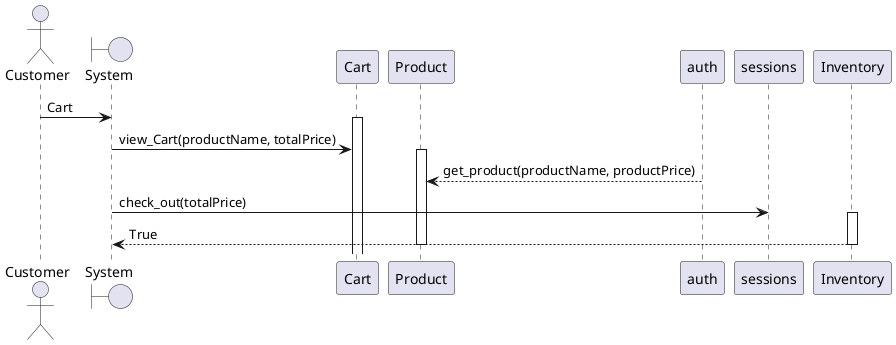 @startuml ViewCart
actor Customer
boundary "System" as system
Customer -> system: Cart
activate Cart
system -> Cart: view_Cart(productName, totalPrice)
activate Product
auth --> Product: get_product(productName, productPrice)
deactivate auth
system -> sessions: check_out(totalPrice)
activate Inventory
Inventory --> system: True
deactivate Inventory
deactivate Product
deactivate system
@enduml